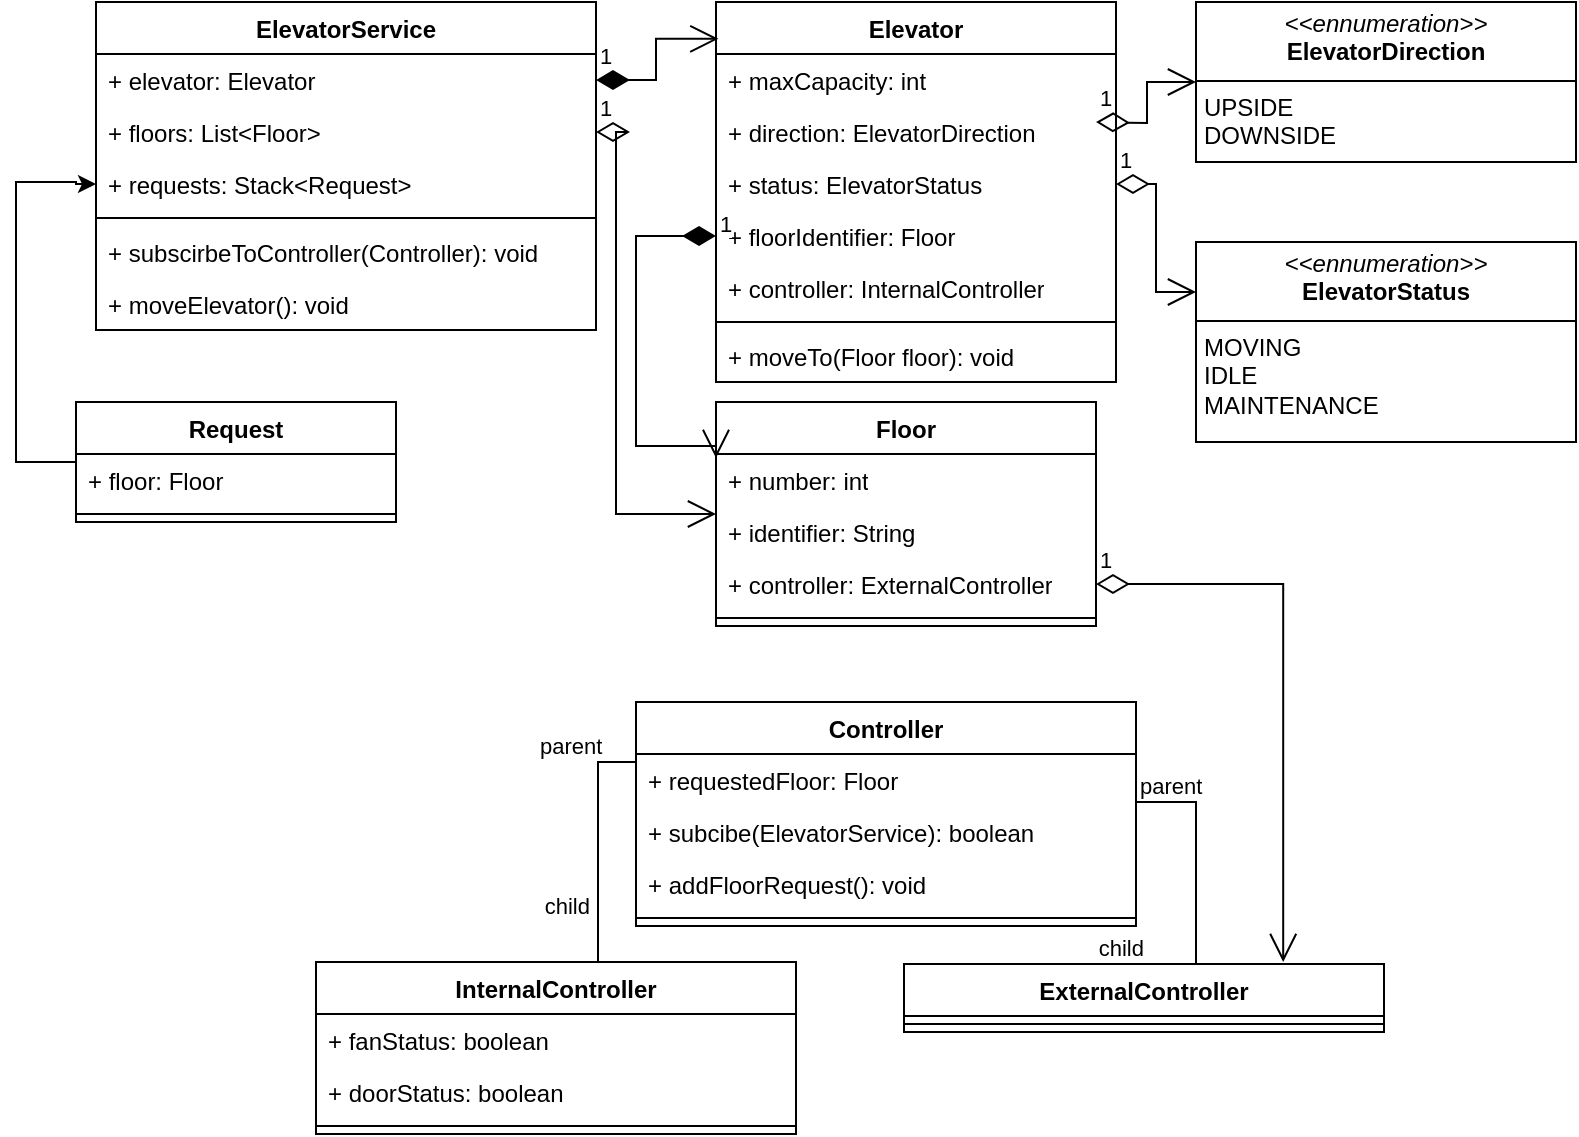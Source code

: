 <mxfile version="24.5.2" type="github">
  <diagram id="C5RBs43oDa-KdzZeNtuy" name="Page-1">
    <mxGraphModel dx="2062" dy="655" grid="1" gridSize="10" guides="1" tooltips="1" connect="1" arrows="1" fold="1" page="1" pageScale="1" pageWidth="827" pageHeight="1169" math="0" shadow="0">
      <root>
        <mxCell id="WIyWlLk6GJQsqaUBKTNV-0" />
        <mxCell id="WIyWlLk6GJQsqaUBKTNV-1" parent="WIyWlLk6GJQsqaUBKTNV-0" />
        <mxCell id="_wrS8P-wmHspT_Q47W-Z-0" value="Elevator" style="swimlane;fontStyle=1;align=center;verticalAlign=top;childLayout=stackLayout;horizontal=1;startSize=26;horizontalStack=0;resizeParent=1;resizeParentMax=0;resizeLast=0;collapsible=1;marginBottom=0;whiteSpace=wrap;html=1;" vertex="1" parent="WIyWlLk6GJQsqaUBKTNV-1">
          <mxGeometry x="320" y="40" width="200" height="190" as="geometry" />
        </mxCell>
        <mxCell id="_wrS8P-wmHspT_Q47W-Z-1" value="+ maxCapacity: int" style="text;strokeColor=none;fillColor=none;align=left;verticalAlign=top;spacingLeft=4;spacingRight=4;overflow=hidden;rotatable=0;points=[[0,0.5],[1,0.5]];portConstraint=eastwest;whiteSpace=wrap;html=1;" vertex="1" parent="_wrS8P-wmHspT_Q47W-Z-0">
          <mxGeometry y="26" width="200" height="26" as="geometry" />
        </mxCell>
        <mxCell id="_wrS8P-wmHspT_Q47W-Z-4" value="+ direction: ElevatorDirection" style="text;strokeColor=none;fillColor=none;align=left;verticalAlign=top;spacingLeft=4;spacingRight=4;overflow=hidden;rotatable=0;points=[[0,0.5],[1,0.5]];portConstraint=eastwest;whiteSpace=wrap;html=1;" vertex="1" parent="_wrS8P-wmHspT_Q47W-Z-0">
          <mxGeometry y="52" width="200" height="26" as="geometry" />
        </mxCell>
        <mxCell id="_wrS8P-wmHspT_Q47W-Z-13" value="+ status: ElevatorStatus" style="text;strokeColor=none;fillColor=none;align=left;verticalAlign=top;spacingLeft=4;spacingRight=4;overflow=hidden;rotatable=0;points=[[0,0.5],[1,0.5]];portConstraint=eastwest;whiteSpace=wrap;html=1;" vertex="1" parent="_wrS8P-wmHspT_Q47W-Z-0">
          <mxGeometry y="78" width="200" height="26" as="geometry" />
        </mxCell>
        <mxCell id="_wrS8P-wmHspT_Q47W-Z-19" value="+ floorIdentifier: Floor" style="text;strokeColor=none;fillColor=none;align=left;verticalAlign=top;spacingLeft=4;spacingRight=4;overflow=hidden;rotatable=0;points=[[0,0.5],[1,0.5]];portConstraint=eastwest;whiteSpace=wrap;html=1;" vertex="1" parent="_wrS8P-wmHspT_Q47W-Z-0">
          <mxGeometry y="104" width="200" height="26" as="geometry" />
        </mxCell>
        <mxCell id="_wrS8P-wmHspT_Q47W-Z-53" value="+ controller: InternalController" style="text;strokeColor=none;fillColor=none;align=left;verticalAlign=top;spacingLeft=4;spacingRight=4;overflow=hidden;rotatable=0;points=[[0,0.5],[1,0.5]];portConstraint=eastwest;whiteSpace=wrap;html=1;" vertex="1" parent="_wrS8P-wmHspT_Q47W-Z-0">
          <mxGeometry y="130" width="200" height="26" as="geometry" />
        </mxCell>
        <mxCell id="_wrS8P-wmHspT_Q47W-Z-2" value="" style="line;strokeWidth=1;fillColor=none;align=left;verticalAlign=middle;spacingTop=-1;spacingLeft=3;spacingRight=3;rotatable=0;labelPosition=right;points=[];portConstraint=eastwest;strokeColor=inherit;" vertex="1" parent="_wrS8P-wmHspT_Q47W-Z-0">
          <mxGeometry y="156" width="200" height="8" as="geometry" />
        </mxCell>
        <mxCell id="_wrS8P-wmHspT_Q47W-Z-3" value="+ moveTo(Floor floor): void" style="text;strokeColor=none;fillColor=none;align=left;verticalAlign=top;spacingLeft=4;spacingRight=4;overflow=hidden;rotatable=0;points=[[0,0.5],[1,0.5]];portConstraint=eastwest;whiteSpace=wrap;html=1;" vertex="1" parent="_wrS8P-wmHspT_Q47W-Z-0">
          <mxGeometry y="164" width="200" height="26" as="geometry" />
        </mxCell>
        <mxCell id="_wrS8P-wmHspT_Q47W-Z-9" value="&lt;p style=&quot;margin:0px;margin-top:4px;text-align:center;&quot;&gt;&lt;i&gt;&amp;lt;&amp;lt;ennumeration&amp;gt;&amp;gt;&lt;/i&gt;&lt;br&gt;&lt;b&gt;ElevatorDirection&lt;/b&gt;&lt;/p&gt;&lt;hr size=&quot;1&quot; style=&quot;border-style:solid;&quot;&gt;&lt;p style=&quot;margin:0px;margin-left:4px;&quot;&gt;UPSIDE&lt;/p&gt;&lt;p style=&quot;margin:0px;margin-left:4px;&quot;&gt;DOWNSIDE&lt;/p&gt;" style="verticalAlign=top;align=left;overflow=fill;html=1;whiteSpace=wrap;" vertex="1" parent="WIyWlLk6GJQsqaUBKTNV-1">
          <mxGeometry x="560" y="40" width="190" height="80" as="geometry" />
        </mxCell>
        <mxCell id="_wrS8P-wmHspT_Q47W-Z-12" value="1" style="endArrow=open;html=1;endSize=12;startArrow=diamondThin;startSize=14;startFill=0;edgeStyle=orthogonalEdgeStyle;align=left;verticalAlign=bottom;rounded=0;" edge="1" parent="WIyWlLk6GJQsqaUBKTNV-1" target="_wrS8P-wmHspT_Q47W-Z-9">
          <mxGeometry x="-1" y="3" relative="1" as="geometry">
            <mxPoint x="510" y="100" as="sourcePoint" />
            <mxPoint x="670" y="100" as="targetPoint" />
          </mxGeometry>
        </mxCell>
        <mxCell id="_wrS8P-wmHspT_Q47W-Z-14" value="&lt;p style=&quot;margin:0px;margin-top:4px;text-align:center;&quot;&gt;&lt;i&gt;&amp;lt;&amp;lt;ennumeration&amp;gt;&amp;gt;&lt;/i&gt;&lt;br&gt;&lt;b&gt;ElevatorStatus&lt;/b&gt;&lt;/p&gt;&lt;hr size=&quot;1&quot; style=&quot;border-style:solid;&quot;&gt;&lt;p style=&quot;margin:0px;margin-left:4px;&quot;&gt;MOVING&lt;/p&gt;&lt;p style=&quot;margin:0px;margin-left:4px;&quot;&gt;IDLE&lt;/p&gt;&lt;p style=&quot;margin:0px;margin-left:4px;&quot;&gt;MAINTENANCE&lt;/p&gt;" style="verticalAlign=top;align=left;overflow=fill;html=1;whiteSpace=wrap;" vertex="1" parent="WIyWlLk6GJQsqaUBKTNV-1">
          <mxGeometry x="560" y="160" width="190" height="100" as="geometry" />
        </mxCell>
        <mxCell id="_wrS8P-wmHspT_Q47W-Z-18" value="1" style="endArrow=open;html=1;endSize=12;startArrow=diamondThin;startSize=14;startFill=0;edgeStyle=orthogonalEdgeStyle;align=left;verticalAlign=bottom;rounded=0;entryX=0;entryY=0.25;entryDx=0;entryDy=0;" edge="1" parent="WIyWlLk6GJQsqaUBKTNV-1" source="_wrS8P-wmHspT_Q47W-Z-13" target="_wrS8P-wmHspT_Q47W-Z-14">
          <mxGeometry x="-1" y="3" relative="1" as="geometry">
            <mxPoint x="354" y="270" as="sourcePoint" />
            <mxPoint x="514" y="270" as="targetPoint" />
          </mxGeometry>
        </mxCell>
        <mxCell id="_wrS8P-wmHspT_Q47W-Z-20" value="Floor" style="swimlane;fontStyle=1;align=center;verticalAlign=top;childLayout=stackLayout;horizontal=1;startSize=26;horizontalStack=0;resizeParent=1;resizeParentMax=0;resizeLast=0;collapsible=1;marginBottom=0;whiteSpace=wrap;html=1;" vertex="1" parent="WIyWlLk6GJQsqaUBKTNV-1">
          <mxGeometry x="320" y="240" width="190" height="112" as="geometry" />
        </mxCell>
        <mxCell id="_wrS8P-wmHspT_Q47W-Z-21" value="+ number: int" style="text;strokeColor=none;fillColor=none;align=left;verticalAlign=top;spacingLeft=4;spacingRight=4;overflow=hidden;rotatable=0;points=[[0,0.5],[1,0.5]];portConstraint=eastwest;whiteSpace=wrap;html=1;" vertex="1" parent="_wrS8P-wmHspT_Q47W-Z-20">
          <mxGeometry y="26" width="190" height="26" as="geometry" />
        </mxCell>
        <mxCell id="_wrS8P-wmHspT_Q47W-Z-24" value="+ identifier: String" style="text;strokeColor=none;fillColor=none;align=left;verticalAlign=top;spacingLeft=4;spacingRight=4;overflow=hidden;rotatable=0;points=[[0,0.5],[1,0.5]];portConstraint=eastwest;whiteSpace=wrap;html=1;" vertex="1" parent="_wrS8P-wmHspT_Q47W-Z-20">
          <mxGeometry y="52" width="190" height="26" as="geometry" />
        </mxCell>
        <mxCell id="_wrS8P-wmHspT_Q47W-Z-26" value="+ controller: ExternalController" style="text;strokeColor=none;fillColor=none;align=left;verticalAlign=top;spacingLeft=4;spacingRight=4;overflow=hidden;rotatable=0;points=[[0,0.5],[1,0.5]];portConstraint=eastwest;whiteSpace=wrap;html=1;" vertex="1" parent="_wrS8P-wmHspT_Q47W-Z-20">
          <mxGeometry y="78" width="190" height="26" as="geometry" />
        </mxCell>
        <mxCell id="_wrS8P-wmHspT_Q47W-Z-22" value="" style="line;strokeWidth=1;fillColor=none;align=left;verticalAlign=middle;spacingTop=-1;spacingLeft=3;spacingRight=3;rotatable=0;labelPosition=right;points=[];portConstraint=eastwest;strokeColor=inherit;" vertex="1" parent="_wrS8P-wmHspT_Q47W-Z-20">
          <mxGeometry y="104" width="190" height="8" as="geometry" />
        </mxCell>
        <mxCell id="_wrS8P-wmHspT_Q47W-Z-25" value="1" style="endArrow=open;html=1;endSize=12;startArrow=diamondThin;startSize=14;startFill=1;edgeStyle=orthogonalEdgeStyle;align=left;verticalAlign=bottom;rounded=0;entryX=0;entryY=0.25;entryDx=0;entryDy=0;" edge="1" parent="WIyWlLk6GJQsqaUBKTNV-1" source="_wrS8P-wmHspT_Q47W-Z-19" target="_wrS8P-wmHspT_Q47W-Z-20">
          <mxGeometry x="-1" y="3" relative="1" as="geometry">
            <mxPoint x="150" y="130" as="sourcePoint" />
            <mxPoint x="310" y="130" as="targetPoint" />
            <Array as="points">
              <mxPoint x="280" y="157" />
              <mxPoint x="280" y="262" />
            </Array>
          </mxGeometry>
        </mxCell>
        <mxCell id="_wrS8P-wmHspT_Q47W-Z-27" value="Controller" style="swimlane;fontStyle=1;align=center;verticalAlign=top;childLayout=stackLayout;horizontal=1;startSize=26;horizontalStack=0;resizeParent=1;resizeParentMax=0;resizeLast=0;collapsible=1;marginBottom=0;whiteSpace=wrap;html=1;" vertex="1" parent="WIyWlLk6GJQsqaUBKTNV-1">
          <mxGeometry x="280" y="390" width="250" height="112" as="geometry" />
        </mxCell>
        <mxCell id="_wrS8P-wmHspT_Q47W-Z-28" value="+ requestedFloor: Floor" style="text;strokeColor=none;fillColor=none;align=left;verticalAlign=top;spacingLeft=4;spacingRight=4;overflow=hidden;rotatable=0;points=[[0,0.5],[1,0.5]];portConstraint=eastwest;whiteSpace=wrap;html=1;" vertex="1" parent="_wrS8P-wmHspT_Q47W-Z-27">
          <mxGeometry y="26" width="250" height="26" as="geometry" />
        </mxCell>
        <mxCell id="_wrS8P-wmHspT_Q47W-Z-41" value="+ subcibe(ElevatorService): boolean" style="text;strokeColor=none;fillColor=none;align=left;verticalAlign=top;spacingLeft=4;spacingRight=4;overflow=hidden;rotatable=0;points=[[0,0.5],[1,0.5]];portConstraint=eastwest;whiteSpace=wrap;html=1;" vertex="1" parent="_wrS8P-wmHspT_Q47W-Z-27">
          <mxGeometry y="52" width="250" height="26" as="geometry" />
        </mxCell>
        <mxCell id="_wrS8P-wmHspT_Q47W-Z-47" value="+ addFloorRequest(): void" style="text;strokeColor=none;fillColor=none;align=left;verticalAlign=top;spacingLeft=4;spacingRight=4;overflow=hidden;rotatable=0;points=[[0,0.5],[1,0.5]];portConstraint=eastwest;whiteSpace=wrap;html=1;" vertex="1" parent="_wrS8P-wmHspT_Q47W-Z-27">
          <mxGeometry y="78" width="250" height="26" as="geometry" />
        </mxCell>
        <mxCell id="_wrS8P-wmHspT_Q47W-Z-29" value="" style="line;strokeWidth=1;fillColor=none;align=left;verticalAlign=middle;spacingTop=-1;spacingLeft=3;spacingRight=3;rotatable=0;labelPosition=right;points=[];portConstraint=eastwest;strokeColor=inherit;" vertex="1" parent="_wrS8P-wmHspT_Q47W-Z-27">
          <mxGeometry y="104" width="250" height="8" as="geometry" />
        </mxCell>
        <mxCell id="_wrS8P-wmHspT_Q47W-Z-32" value="" style="endArrow=none;html=1;edgeStyle=orthogonalEdgeStyle;rounded=0;entryX=0.575;entryY=0.009;entryDx=0;entryDy=0;entryPerimeter=0;" edge="1" parent="WIyWlLk6GJQsqaUBKTNV-1" source="_wrS8P-wmHspT_Q47W-Z-27" target="_wrS8P-wmHspT_Q47W-Z-35">
          <mxGeometry relative="1" as="geometry">
            <mxPoint x="250" y="480" as="sourcePoint" />
            <mxPoint x="260" y="510" as="targetPoint" />
            <Array as="points">
              <mxPoint x="261" y="420" />
              <mxPoint x="261" y="521" />
            </Array>
          </mxGeometry>
        </mxCell>
        <mxCell id="_wrS8P-wmHspT_Q47W-Z-33" value="parent" style="edgeLabel;resizable=0;html=1;align=left;verticalAlign=bottom;" connectable="0" vertex="1" parent="_wrS8P-wmHspT_Q47W-Z-32">
          <mxGeometry x="-1" relative="1" as="geometry">
            <mxPoint x="-50" as="offset" />
          </mxGeometry>
        </mxCell>
        <mxCell id="_wrS8P-wmHspT_Q47W-Z-34" value="child" style="edgeLabel;resizable=0;html=1;align=right;verticalAlign=bottom;" connectable="0" vertex="1" parent="_wrS8P-wmHspT_Q47W-Z-32">
          <mxGeometry x="1" relative="1" as="geometry">
            <mxPoint y="-20" as="offset" />
          </mxGeometry>
        </mxCell>
        <mxCell id="_wrS8P-wmHspT_Q47W-Z-35" value="InternalController" style="swimlane;fontStyle=1;align=center;verticalAlign=top;childLayout=stackLayout;horizontal=1;startSize=26;horizontalStack=0;resizeParent=1;resizeParentMax=0;resizeLast=0;collapsible=1;marginBottom=0;whiteSpace=wrap;html=1;" vertex="1" parent="WIyWlLk6GJQsqaUBKTNV-1">
          <mxGeometry x="120" y="520" width="240" height="86" as="geometry" />
        </mxCell>
        <mxCell id="_wrS8P-wmHspT_Q47W-Z-36" value="+ fanStatus: boolean" style="text;strokeColor=none;fillColor=none;align=left;verticalAlign=top;spacingLeft=4;spacingRight=4;overflow=hidden;rotatable=0;points=[[0,0.5],[1,0.5]];portConstraint=eastwest;whiteSpace=wrap;html=1;" vertex="1" parent="_wrS8P-wmHspT_Q47W-Z-35">
          <mxGeometry y="26" width="240" height="26" as="geometry" />
        </mxCell>
        <mxCell id="_wrS8P-wmHspT_Q47W-Z-39" value="+ doorStatus: boolean" style="text;strokeColor=none;fillColor=none;align=left;verticalAlign=top;spacingLeft=4;spacingRight=4;overflow=hidden;rotatable=0;points=[[0,0.5],[1,0.5]];portConstraint=eastwest;whiteSpace=wrap;html=1;" vertex="1" parent="_wrS8P-wmHspT_Q47W-Z-35">
          <mxGeometry y="52" width="240" height="26" as="geometry" />
        </mxCell>
        <mxCell id="_wrS8P-wmHspT_Q47W-Z-37" value="" style="line;strokeWidth=1;fillColor=none;align=left;verticalAlign=middle;spacingTop=-1;spacingLeft=3;spacingRight=3;rotatable=0;labelPosition=right;points=[];portConstraint=eastwest;strokeColor=inherit;" vertex="1" parent="_wrS8P-wmHspT_Q47W-Z-35">
          <mxGeometry y="78" width="240" height="8" as="geometry" />
        </mxCell>
        <mxCell id="_wrS8P-wmHspT_Q47W-Z-42" value="ExternalController" style="swimlane;fontStyle=1;align=center;verticalAlign=top;childLayout=stackLayout;horizontal=1;startSize=26;horizontalStack=0;resizeParent=1;resizeParentMax=0;resizeLast=0;collapsible=1;marginBottom=0;whiteSpace=wrap;html=1;" vertex="1" parent="WIyWlLk6GJQsqaUBKTNV-1">
          <mxGeometry x="414" y="521" width="240" height="34" as="geometry" />
        </mxCell>
        <mxCell id="_wrS8P-wmHspT_Q47W-Z-45" value="" style="line;strokeWidth=1;fillColor=none;align=left;verticalAlign=middle;spacingTop=-1;spacingLeft=3;spacingRight=3;rotatable=0;labelPosition=right;points=[];portConstraint=eastwest;strokeColor=inherit;" vertex="1" parent="_wrS8P-wmHspT_Q47W-Z-42">
          <mxGeometry y="26" width="240" height="8" as="geometry" />
        </mxCell>
        <mxCell id="_wrS8P-wmHspT_Q47W-Z-48" value="" style="endArrow=none;html=1;edgeStyle=orthogonalEdgeStyle;rounded=0;entryX=0.5;entryY=0;entryDx=0;entryDy=0;" edge="1" parent="WIyWlLk6GJQsqaUBKTNV-1" source="_wrS8P-wmHspT_Q47W-Z-27" target="_wrS8P-wmHspT_Q47W-Z-42">
          <mxGeometry relative="1" as="geometry">
            <mxPoint x="330" y="350" as="sourcePoint" />
            <mxPoint x="490" y="350" as="targetPoint" />
            <Array as="points">
              <mxPoint x="560" y="440" />
              <mxPoint x="560" y="521" />
            </Array>
          </mxGeometry>
        </mxCell>
        <mxCell id="_wrS8P-wmHspT_Q47W-Z-49" value="parent" style="edgeLabel;resizable=0;html=1;align=left;verticalAlign=bottom;" connectable="0" vertex="1" parent="_wrS8P-wmHspT_Q47W-Z-48">
          <mxGeometry x="-1" relative="1" as="geometry" />
        </mxCell>
        <mxCell id="_wrS8P-wmHspT_Q47W-Z-50" value="child" style="edgeLabel;resizable=0;html=1;align=right;verticalAlign=bottom;" connectable="0" vertex="1" parent="_wrS8P-wmHspT_Q47W-Z-48">
          <mxGeometry x="1" relative="1" as="geometry" />
        </mxCell>
        <mxCell id="_wrS8P-wmHspT_Q47W-Z-52" value="1" style="endArrow=open;html=1;endSize=12;startArrow=diamondThin;startSize=14;startFill=0;edgeStyle=orthogonalEdgeStyle;align=left;verticalAlign=bottom;rounded=0;entryX=0.79;entryY=-0.029;entryDx=0;entryDy=0;entryPerimeter=0;" edge="1" parent="WIyWlLk6GJQsqaUBKTNV-1" source="_wrS8P-wmHspT_Q47W-Z-26" target="_wrS8P-wmHspT_Q47W-Z-42">
          <mxGeometry x="-1" y="3" relative="1" as="geometry">
            <mxPoint x="570" y="360" as="sourcePoint" />
            <mxPoint x="730" y="360" as="targetPoint" />
          </mxGeometry>
        </mxCell>
        <mxCell id="_wrS8P-wmHspT_Q47W-Z-54" value="ElevatorService" style="swimlane;fontStyle=1;align=center;verticalAlign=top;childLayout=stackLayout;horizontal=1;startSize=26;horizontalStack=0;resizeParent=1;resizeParentMax=0;resizeLast=0;collapsible=1;marginBottom=0;whiteSpace=wrap;html=1;" vertex="1" parent="WIyWlLk6GJQsqaUBKTNV-1">
          <mxGeometry x="10" y="40" width="250" height="164" as="geometry" />
        </mxCell>
        <mxCell id="_wrS8P-wmHspT_Q47W-Z-55" value="+ elevator: Elevator" style="text;strokeColor=none;fillColor=none;align=left;verticalAlign=top;spacingLeft=4;spacingRight=4;overflow=hidden;rotatable=0;points=[[0,0.5],[1,0.5]];portConstraint=eastwest;whiteSpace=wrap;html=1;" vertex="1" parent="_wrS8P-wmHspT_Q47W-Z-54">
          <mxGeometry y="26" width="250" height="26" as="geometry" />
        </mxCell>
        <mxCell id="_wrS8P-wmHspT_Q47W-Z-58" value="+ floors: List&amp;lt;Floor&amp;gt;" style="text;strokeColor=none;fillColor=none;align=left;verticalAlign=top;spacingLeft=4;spacingRight=4;overflow=hidden;rotatable=0;points=[[0,0.5],[1,0.5]];portConstraint=eastwest;whiteSpace=wrap;html=1;" vertex="1" parent="_wrS8P-wmHspT_Q47W-Z-54">
          <mxGeometry y="52" width="250" height="26" as="geometry" />
        </mxCell>
        <mxCell id="_wrS8P-wmHspT_Q47W-Z-59" value="+ requests: Stack&amp;lt;Request&amp;gt;" style="text;strokeColor=none;fillColor=none;align=left;verticalAlign=top;spacingLeft=4;spacingRight=4;overflow=hidden;rotatable=0;points=[[0,0.5],[1,0.5]];portConstraint=eastwest;whiteSpace=wrap;html=1;" vertex="1" parent="_wrS8P-wmHspT_Q47W-Z-54">
          <mxGeometry y="78" width="250" height="26" as="geometry" />
        </mxCell>
        <mxCell id="_wrS8P-wmHspT_Q47W-Z-56" value="" style="line;strokeWidth=1;fillColor=none;align=left;verticalAlign=middle;spacingTop=-1;spacingLeft=3;spacingRight=3;rotatable=0;labelPosition=right;points=[];portConstraint=eastwest;strokeColor=inherit;" vertex="1" parent="_wrS8P-wmHspT_Q47W-Z-54">
          <mxGeometry y="104" width="250" height="8" as="geometry" />
        </mxCell>
        <mxCell id="_wrS8P-wmHspT_Q47W-Z-57" value="+ subscirbeToController(Controller): void" style="text;strokeColor=none;fillColor=none;align=left;verticalAlign=top;spacingLeft=4;spacingRight=4;overflow=hidden;rotatable=0;points=[[0,0.5],[1,0.5]];portConstraint=eastwest;whiteSpace=wrap;html=1;" vertex="1" parent="_wrS8P-wmHspT_Q47W-Z-54">
          <mxGeometry y="112" width="250" height="26" as="geometry" />
        </mxCell>
        <mxCell id="_wrS8P-wmHspT_Q47W-Z-67" value="+ moveElevator(): void" style="text;strokeColor=none;fillColor=none;align=left;verticalAlign=top;spacingLeft=4;spacingRight=4;overflow=hidden;rotatable=0;points=[[0,0.5],[1,0.5]];portConstraint=eastwest;whiteSpace=wrap;html=1;" vertex="1" parent="_wrS8P-wmHspT_Q47W-Z-54">
          <mxGeometry y="138" width="250" height="26" as="geometry" />
        </mxCell>
        <mxCell id="_wrS8P-wmHspT_Q47W-Z-60" value="Request" style="swimlane;fontStyle=1;align=center;verticalAlign=top;childLayout=stackLayout;horizontal=1;startSize=26;horizontalStack=0;resizeParent=1;resizeParentMax=0;resizeLast=0;collapsible=1;marginBottom=0;whiteSpace=wrap;html=1;" vertex="1" parent="WIyWlLk6GJQsqaUBKTNV-1">
          <mxGeometry y="240" width="160" height="60" as="geometry" />
        </mxCell>
        <mxCell id="_wrS8P-wmHspT_Q47W-Z-61" value="+ floor: Floor" style="text;strokeColor=none;fillColor=none;align=left;verticalAlign=top;spacingLeft=4;spacingRight=4;overflow=hidden;rotatable=0;points=[[0,0.5],[1,0.5]];portConstraint=eastwest;whiteSpace=wrap;html=1;" vertex="1" parent="_wrS8P-wmHspT_Q47W-Z-60">
          <mxGeometry y="26" width="160" height="26" as="geometry" />
        </mxCell>
        <mxCell id="_wrS8P-wmHspT_Q47W-Z-62" value="" style="line;strokeWidth=1;fillColor=none;align=left;verticalAlign=middle;spacingTop=-1;spacingLeft=3;spacingRight=3;rotatable=0;labelPosition=right;points=[];portConstraint=eastwest;strokeColor=inherit;" vertex="1" parent="_wrS8P-wmHspT_Q47W-Z-60">
          <mxGeometry y="52" width="160" height="8" as="geometry" />
        </mxCell>
        <mxCell id="_wrS8P-wmHspT_Q47W-Z-64" style="edgeStyle=orthogonalEdgeStyle;rounded=0;orthogonalLoop=1;jettySize=auto;html=1;entryX=0;entryY=0.5;entryDx=0;entryDy=0;" edge="1" parent="WIyWlLk6GJQsqaUBKTNV-1" target="_wrS8P-wmHspT_Q47W-Z-59">
          <mxGeometry relative="1" as="geometry">
            <mxPoint y="270.0" as="sourcePoint" />
            <mxPoint x="-10" y="131" as="targetPoint" />
            <Array as="points">
              <mxPoint x="-30" y="270" />
              <mxPoint x="-30" y="130" />
              <mxPoint y="130" />
            </Array>
          </mxGeometry>
        </mxCell>
        <mxCell id="_wrS8P-wmHspT_Q47W-Z-65" value="1" style="endArrow=open;html=1;endSize=12;startArrow=diamondThin;startSize=14;startFill=1;edgeStyle=orthogonalEdgeStyle;align=left;verticalAlign=bottom;rounded=0;entryX=0.006;entryY=0.097;entryDx=0;entryDy=0;entryPerimeter=0;" edge="1" parent="WIyWlLk6GJQsqaUBKTNV-1" source="_wrS8P-wmHspT_Q47W-Z-55" target="_wrS8P-wmHspT_Q47W-Z-0">
          <mxGeometry x="-1" y="3" relative="1" as="geometry">
            <mxPoint x="240" y="90" as="sourcePoint" />
            <mxPoint x="400" y="90" as="targetPoint" />
          </mxGeometry>
        </mxCell>
        <mxCell id="_wrS8P-wmHspT_Q47W-Z-66" value="1" style="endArrow=open;html=1;endSize=12;startArrow=diamondThin;startSize=14;startFill=0;edgeStyle=orthogonalEdgeStyle;align=left;verticalAlign=bottom;rounded=0;" edge="1" parent="WIyWlLk6GJQsqaUBKTNV-1" source="_wrS8P-wmHspT_Q47W-Z-58" target="_wrS8P-wmHspT_Q47W-Z-20">
          <mxGeometry x="-1" y="3" relative="1" as="geometry">
            <mxPoint x="60" y="390" as="sourcePoint" />
            <mxPoint x="220" y="390" as="targetPoint" />
            <Array as="points">
              <mxPoint x="270" y="105" />
              <mxPoint x="270" y="296" />
            </Array>
          </mxGeometry>
        </mxCell>
      </root>
    </mxGraphModel>
  </diagram>
</mxfile>
